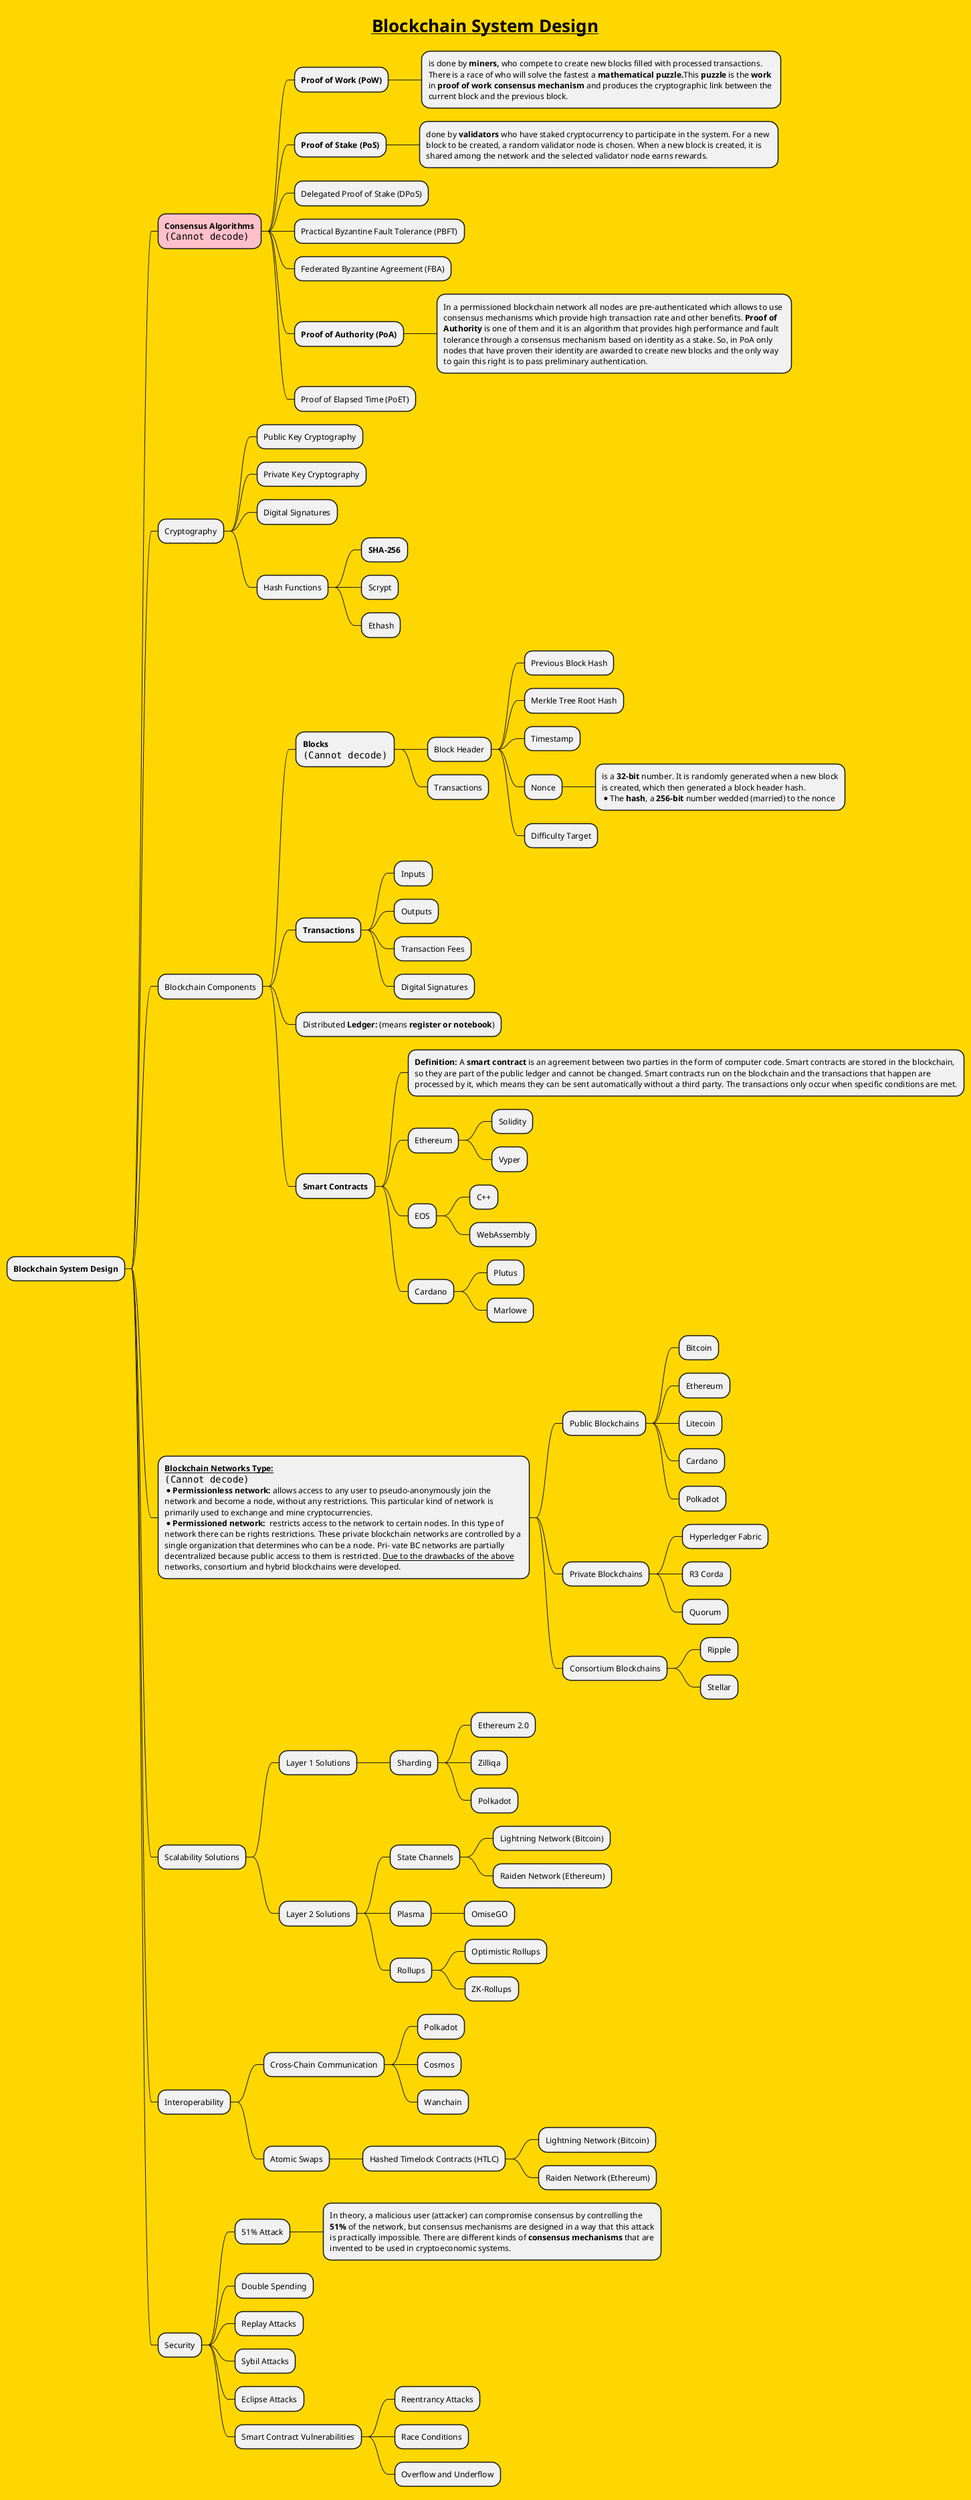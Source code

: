 @startmindmap
!define AWESOME mindmap

 skinparam {
  DefaultFontName Arial
  BackgroundColor gold
  DefaultFontSize 12
  DefaultLineColor DEFAULT_LINE_COLOR
  DefaultTextColor DEFAULT_TEXT_COLOR
}

title =__**Blockchain System Design**__

+ **Blockchain System Design**
++[#pink] **Consensus Algorithms**\n<img:img_2.png>
+++ **Proof of Work (PoW)**
++++ is done by **miners,** who compete to create new blocks filled with processed transactions. \nThere is a race of who will solve the fastest a **mathematical puzzle.**This **puzzle** is the **work** \nin **proof of work consensus mechanism** and produces the cryptographic link between the \ncurrent block and the previous block.
+++ **Proof of Stake (PoS)**
++++ done by **validators** who have staked cryptocurrency to participate in the system. For a new \nblock to be created, a random validator node is chosen. When a new block is created, it is \nshared among the network and the selected validator node earns rewards.
+++ Delegated Proof of Stake (DPoS)
+++ Practical Byzantine Fault Tolerance (PBFT)
+++ Federated Byzantine Agreement (FBA)
+++ **Proof of Authority (PoA)**
++++ In a permissioned blockchain network all nodes are pre-authenticated which allows to use \nconsensus mechanisms which provide high transaction rate and other benefits. **Proof of **\n**Authority** is one of them and it is an algorithm that provides high performance and fault \ntolerance through a consensus mechanism based on identity as a stake. So, in PoA only \nnodes that have proven their identity are awarded to create new blocks and the only way \nto gain this right is to pass preliminary authentication.
+++ Proof of Elapsed Time (PoET)

++ Cryptography
+++ Public Key Cryptography
+++ Private Key Cryptography
+++ Digital Signatures
+++ Hash Functions
++++ **SHA-256**
++++ Scrypt
++++ Ethash

++ Blockchain Components
+++ **Blocks** \n<img:img.png>
++++ Block Header
+++++ Previous Block Hash
+++++ Merkle Tree Root Hash
+++++ Timestamp
+++++ Nonce
++++++ is a **32-bit** number. It is randomly generated when a new block\nis created, which then generated a block header hash.\n*The **hash**, a **256-bit** number wedded (married) to the nonce
+++++ Difficulty Target
++++ Transactions
+++ **Transactions**
++++ Inputs
++++ Outputs
++++ Transaction Fees
++++ Digital Signatures
+++ Distributed **Ledger:** (means **register or notebook**)
+++ **Smart Contracts**
++++ **Definition:** A **smart contract** is an agreement between two parties in the form of computer code. Smart contracts are stored in the blockchain, \nso they are part of the public ledger and cannot be changed. Smart contracts run on the blockchain and the transactions that happen are \nprocessed by it, which means they can be sent automatically without a third party. The transactions only occur when specific conditions are met.
++++ Ethereum
+++++ Solidity
+++++ Vyper
++++ EOS
+++++ C++
+++++ WebAssembly
++++ Cardano
+++++ Plutus
+++++ Marlowe

++ __**Blockchain Networks Type:**__\n<img:img_1.png>\n* **Permissionless network:** allows access to any user to pseudo-anonymously join the \nnetwork and become a node, without any restrictions. This particular kind of network is \nprimarily used to exchange and mine cryptocurrencies.\n* **Permissioned network:**  restricts access to the network to certain nodes. In this type of \nnetwork there can be rights restrictions. These private blockchain networks are controlled by a \nsingle organization that determines who can be a node. Pri- vate BC networks are partially \ndecentralized because public access to them is restricted. __Due to the drawbacks of the above__ \nnetworks, consortium and hybrid blockchains were developed.
+++ Public Blockchains
++++ Bitcoin
++++ Ethereum
++++ Litecoin
++++ Cardano
++++ Polkadot
+++ Private Blockchains
++++ Hyperledger Fabric
++++ R3 Corda
++++ Quorum
+++ Consortium Blockchains
++++ Ripple
++++ Stellar

++ Scalability Solutions
+++ Layer 1 Solutions
++++ Sharding
+++++ Ethereum 2.0
+++++ Zilliqa
+++++ Polkadot
+++ Layer 2 Solutions
++++ State Channels
+++++ Lightning Network (Bitcoin)
+++++ Raiden Network (Ethereum)
++++ Plasma
+++++ OmiseGO
++++ Rollups
+++++ Optimistic Rollups
+++++ ZK-Rollups

++ Interoperability
+++ Cross-Chain Communication
++++ Polkadot
++++ Cosmos
++++ Wanchain
+++ Atomic Swaps
++++ Hashed Timelock Contracts (HTLC)
+++++ Lightning Network (Bitcoin)
+++++ Raiden Network (Ethereum)

++ Security
+++ 51% Attack
++++ In theory, a malicious user (attacker) can compromise consensus by controlling the\n**51%** of the network, but consensus mechanisms are designed in a way that this attack\nis practically impossible. There are different kinds of **consensus mechanisms** that are\ninvented to be used in cryptoeconomic systems.
+++ Double Spending
+++ Replay Attacks
+++ Sybil Attacks
+++ Eclipse Attacks
+++ Smart Contract Vulnerabilities
++++ Reentrancy Attacks
++++ Race Conditions
++++ Overflow and Underflow
@endmindmap

